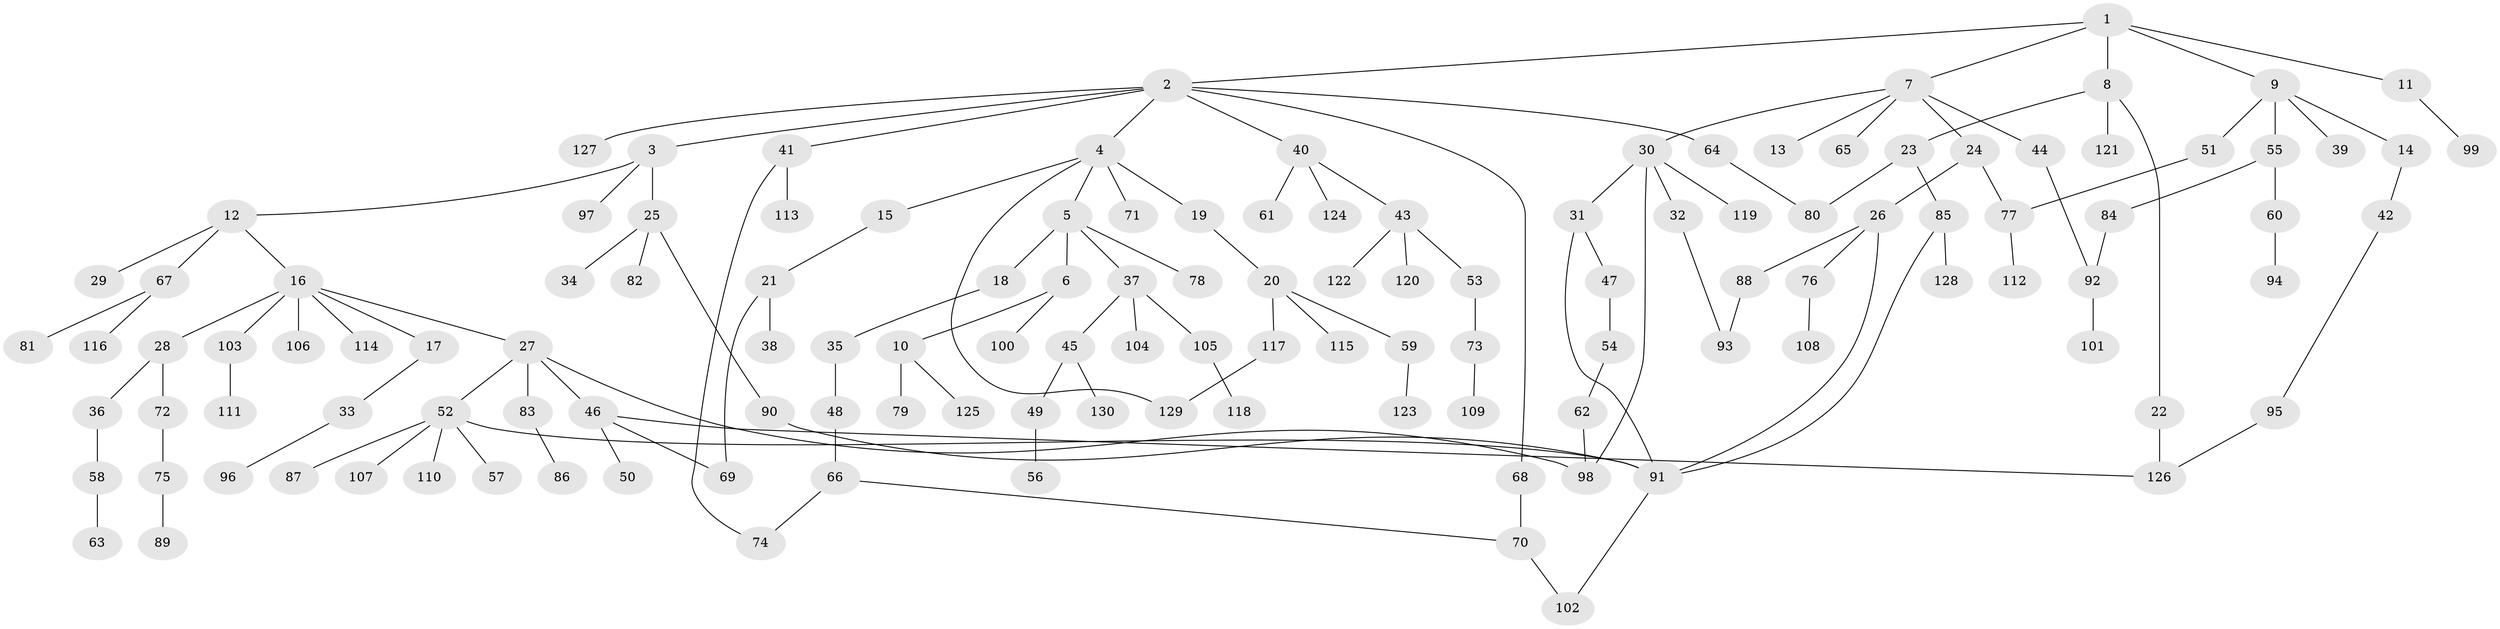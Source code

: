 // Generated by graph-tools (version 1.1) at 2025/25/03/09/25 03:25:26]
// undirected, 130 vertices, 146 edges
graph export_dot {
graph [start="1"]
  node [color=gray90,style=filled];
  1;
  2;
  3;
  4;
  5;
  6;
  7;
  8;
  9;
  10;
  11;
  12;
  13;
  14;
  15;
  16;
  17;
  18;
  19;
  20;
  21;
  22;
  23;
  24;
  25;
  26;
  27;
  28;
  29;
  30;
  31;
  32;
  33;
  34;
  35;
  36;
  37;
  38;
  39;
  40;
  41;
  42;
  43;
  44;
  45;
  46;
  47;
  48;
  49;
  50;
  51;
  52;
  53;
  54;
  55;
  56;
  57;
  58;
  59;
  60;
  61;
  62;
  63;
  64;
  65;
  66;
  67;
  68;
  69;
  70;
  71;
  72;
  73;
  74;
  75;
  76;
  77;
  78;
  79;
  80;
  81;
  82;
  83;
  84;
  85;
  86;
  87;
  88;
  89;
  90;
  91;
  92;
  93;
  94;
  95;
  96;
  97;
  98;
  99;
  100;
  101;
  102;
  103;
  104;
  105;
  106;
  107;
  108;
  109;
  110;
  111;
  112;
  113;
  114;
  115;
  116;
  117;
  118;
  119;
  120;
  121;
  122;
  123;
  124;
  125;
  126;
  127;
  128;
  129;
  130;
  1 -- 2;
  1 -- 7;
  1 -- 8;
  1 -- 9;
  1 -- 11;
  2 -- 3;
  2 -- 4;
  2 -- 40;
  2 -- 41;
  2 -- 64;
  2 -- 68;
  2 -- 127;
  3 -- 12;
  3 -- 25;
  3 -- 97;
  4 -- 5;
  4 -- 15;
  4 -- 19;
  4 -- 71;
  4 -- 129;
  5 -- 6;
  5 -- 18;
  5 -- 37;
  5 -- 78;
  6 -- 10;
  6 -- 100;
  7 -- 13;
  7 -- 24;
  7 -- 30;
  7 -- 44;
  7 -- 65;
  8 -- 22;
  8 -- 23;
  8 -- 121;
  9 -- 14;
  9 -- 39;
  9 -- 51;
  9 -- 55;
  10 -- 79;
  10 -- 125;
  11 -- 99;
  12 -- 16;
  12 -- 29;
  12 -- 67;
  14 -- 42;
  15 -- 21;
  16 -- 17;
  16 -- 27;
  16 -- 28;
  16 -- 103;
  16 -- 106;
  16 -- 114;
  17 -- 33;
  18 -- 35;
  19 -- 20;
  20 -- 59;
  20 -- 115;
  20 -- 117;
  21 -- 38;
  21 -- 69;
  22 -- 126;
  23 -- 85;
  23 -- 80;
  24 -- 26;
  24 -- 77;
  25 -- 34;
  25 -- 82;
  25 -- 90;
  26 -- 76;
  26 -- 88;
  26 -- 91;
  27 -- 46;
  27 -- 52;
  27 -- 83;
  27 -- 98;
  28 -- 36;
  28 -- 72;
  30 -- 31;
  30 -- 32;
  30 -- 98;
  30 -- 119;
  31 -- 47;
  31 -- 91;
  32 -- 93;
  33 -- 96;
  35 -- 48;
  36 -- 58;
  37 -- 45;
  37 -- 104;
  37 -- 105;
  40 -- 43;
  40 -- 61;
  40 -- 124;
  41 -- 113;
  41 -- 74;
  42 -- 95;
  43 -- 53;
  43 -- 120;
  43 -- 122;
  44 -- 92;
  45 -- 49;
  45 -- 130;
  46 -- 50;
  46 -- 126;
  46 -- 69;
  47 -- 54;
  48 -- 66;
  49 -- 56;
  51 -- 77;
  52 -- 57;
  52 -- 87;
  52 -- 107;
  52 -- 110;
  52 -- 91;
  53 -- 73;
  54 -- 62;
  55 -- 60;
  55 -- 84;
  58 -- 63;
  59 -- 123;
  60 -- 94;
  62 -- 98;
  64 -- 80;
  66 -- 70;
  66 -- 74;
  67 -- 81;
  67 -- 116;
  68 -- 70;
  70 -- 102;
  72 -- 75;
  73 -- 109;
  75 -- 89;
  76 -- 108;
  77 -- 112;
  83 -- 86;
  84 -- 92;
  85 -- 128;
  85 -- 91;
  88 -- 93;
  90 -- 91;
  91 -- 102;
  92 -- 101;
  95 -- 126;
  103 -- 111;
  105 -- 118;
  117 -- 129;
}
